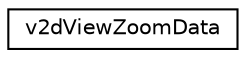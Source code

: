 digraph G
{
  edge [fontname="Helvetica",fontsize="10",labelfontname="Helvetica",labelfontsize="10"];
  node [fontname="Helvetica",fontsize="10",shape=record];
  rankdir=LR;
  Node1 [label="v2dViewZoomData",height=0.2,width=0.4,color="black", fillcolor="white", style="filled",URL="$d1/d3c/structv2dViewZoomData.html"];
}
